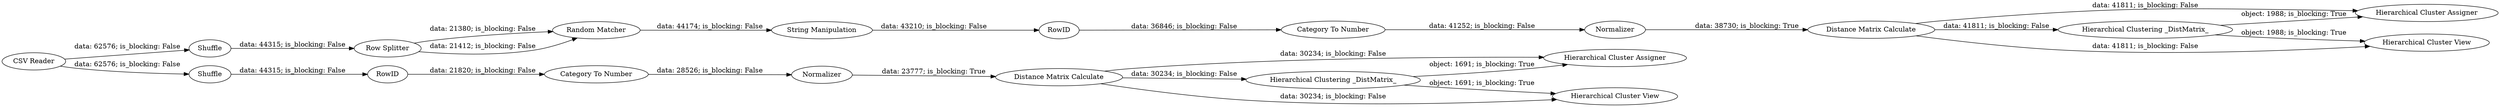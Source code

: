 digraph {
	"6062847159566599974_6" [label="Category To Number"]
	"6062847159566599974_1" [label="CSV Reader"]
	"6062847159566599974_44" [label="Hierarchical Cluster Assigner"]
	"6062847159566599974_49" [label="String Manipulation"]
	"6062847159566599974_51" [label="Category To Number"]
	"6062847159566599974_47" [label="Row Splitter"]
	"6062847159566599974_46" [label=Shuffle]
	"6062847159566599974_53" [label=RowID]
	"6062847159566599974_52" [label="Hierarchical Cluster View"]
	"6062847159566599974_30" [label=RowID]
	"6062847159566599974_56" [label="Hierarchical Cluster Assigner"]
	"6062847159566599974_12" [label=Normalizer]
	"6062847159566599974_22" [label="Hierarchical Clustering _DistMatrix_"]
	"6062847159566599974_48" [label="Random Matcher"]
	"6062847159566599974_55" [label="Hierarchical Clustering _DistMatrix_"]
	"6062847159566599974_42" [label="Distance Matrix Calculate"]
	"6062847159566599974_40" [label="Hierarchical Cluster View"]
	"6062847159566599974_57" [label=Normalizer]
	"6062847159566599974_50" [label=Shuffle]
	"6062847159566599974_54" [label="Distance Matrix Calculate"]
	"6062847159566599974_54" -> "6062847159566599974_56" [label="data: 30234; is_blocking: False"]
	"6062847159566599974_22" -> "6062847159566599974_40" [label="object: 1988; is_blocking: True"]
	"6062847159566599974_42" -> "6062847159566599974_40" [label="data: 41811; is_blocking: False"]
	"6062847159566599974_30" -> "6062847159566599974_6" [label="data: 36846; is_blocking: False"]
	"6062847159566599974_53" -> "6062847159566599974_51" [label="data: 21820; is_blocking: False"]
	"6062847159566599974_47" -> "6062847159566599974_48" [label="data: 21380; is_blocking: False"]
	"6062847159566599974_55" -> "6062847159566599974_56" [label="object: 1691; is_blocking: True"]
	"6062847159566599974_57" -> "6062847159566599974_54" [label="data: 23777; is_blocking: True"]
	"6062847159566599974_48" -> "6062847159566599974_49" [label="data: 44174; is_blocking: False"]
	"6062847159566599974_22" -> "6062847159566599974_44" [label="object: 1988; is_blocking: True"]
	"6062847159566599974_46" -> "6062847159566599974_47" [label="data: 44315; is_blocking: False"]
	"6062847159566599974_42" -> "6062847159566599974_44" [label="data: 41811; is_blocking: False"]
	"6062847159566599974_51" -> "6062847159566599974_57" [label="data: 28526; is_blocking: False"]
	"6062847159566599974_50" -> "6062847159566599974_53" [label="data: 44315; is_blocking: False"]
	"6062847159566599974_6" -> "6062847159566599974_12" [label="data: 41252; is_blocking: False"]
	"6062847159566599974_42" -> "6062847159566599974_22" [label="data: 41811; is_blocking: False"]
	"6062847159566599974_47" -> "6062847159566599974_48" [label="data: 21412; is_blocking: False"]
	"6062847159566599974_1" -> "6062847159566599974_50" [label="data: 62576; is_blocking: False"]
	"6062847159566599974_12" -> "6062847159566599974_42" [label="data: 38730; is_blocking: True"]
	"6062847159566599974_49" -> "6062847159566599974_30" [label="data: 43210; is_blocking: False"]
	"6062847159566599974_54" -> "6062847159566599974_55" [label="data: 30234; is_blocking: False"]
	"6062847159566599974_55" -> "6062847159566599974_52" [label="object: 1691; is_blocking: True"]
	"6062847159566599974_54" -> "6062847159566599974_52" [label="data: 30234; is_blocking: False"]
	"6062847159566599974_1" -> "6062847159566599974_46" [label="data: 62576; is_blocking: False"]
	rankdir=LR
}
